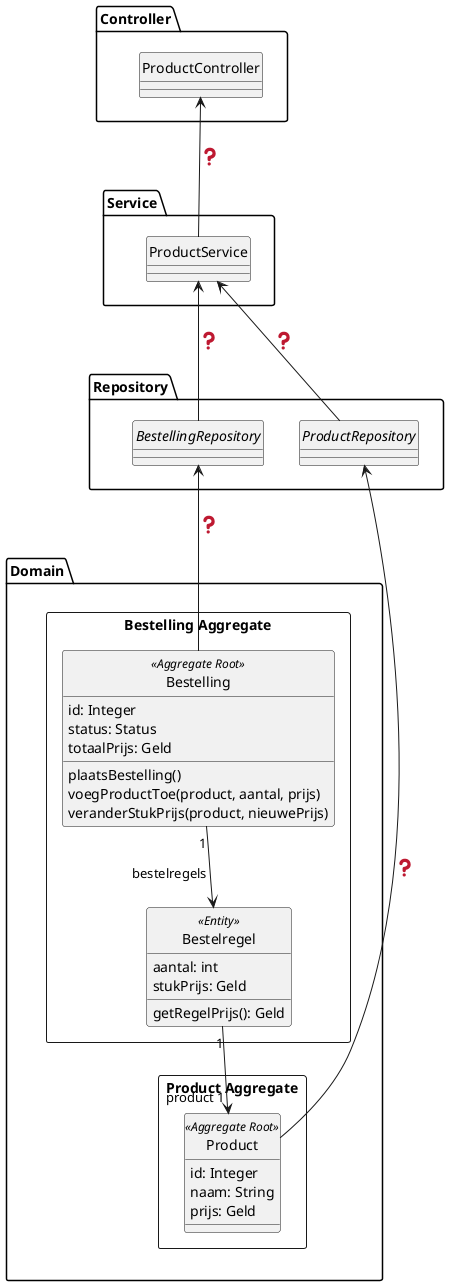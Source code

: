 @startuml
hide circle

'left to right direction
'skinparam linetype ortho
'skinparam linetype polyline


package "Controller" {
    class ProductController
}

package "Service" {
    class ProductService
}

package "Repository" {
    interface BestellingRepository
    interface ProductRepository
}

package "Domain" {

    rectangle "Bestelling Aggregate" {

        class Bestelling <<Aggregate Root>> {
            id: Integer
            status: Status
            totaalPrijs: Geld
            plaatsBestelling()
            voegProductToe(product, aantal, prijs)
            veranderStukPrijs(product, nieuwePrijs)
        }

        class Bestelregel <<Entity>> {
            aantal: int
            stukPrijs: Geld
            getRegelPrijs(): Geld
        }
    }

    rectangle "Product Aggregate" {
        class Product <<Aggregate Root>> {
          id: Integer
          naam: String
          prijs: Geld
        }

    }
}

' --- Hidden associaties zodat alle packages netjes van boven naar beneden getekend worden
"Controller" -[hidden]- "Service"
"Service" -[hidden]- "Repository"
"Repository" -[hidden]- "Domain"
' ---

' --- Domain associaties ---
Bestelling "1" --> "bestelregels \n" Bestelregel: "\t"
Bestelregel "1" --> "\nproduct 1" Product
' ---

' --- Antwoord ---
ProductRepository --> ProductService : <:question:>
BestellingRepository -u-> ProductService : <:question:>
ProductService --> ProductController : <:question:>
Bestelling --> BestellingRepository : <:question:>
Product ---u-> ProductRepository : <:question:>

@enduml

